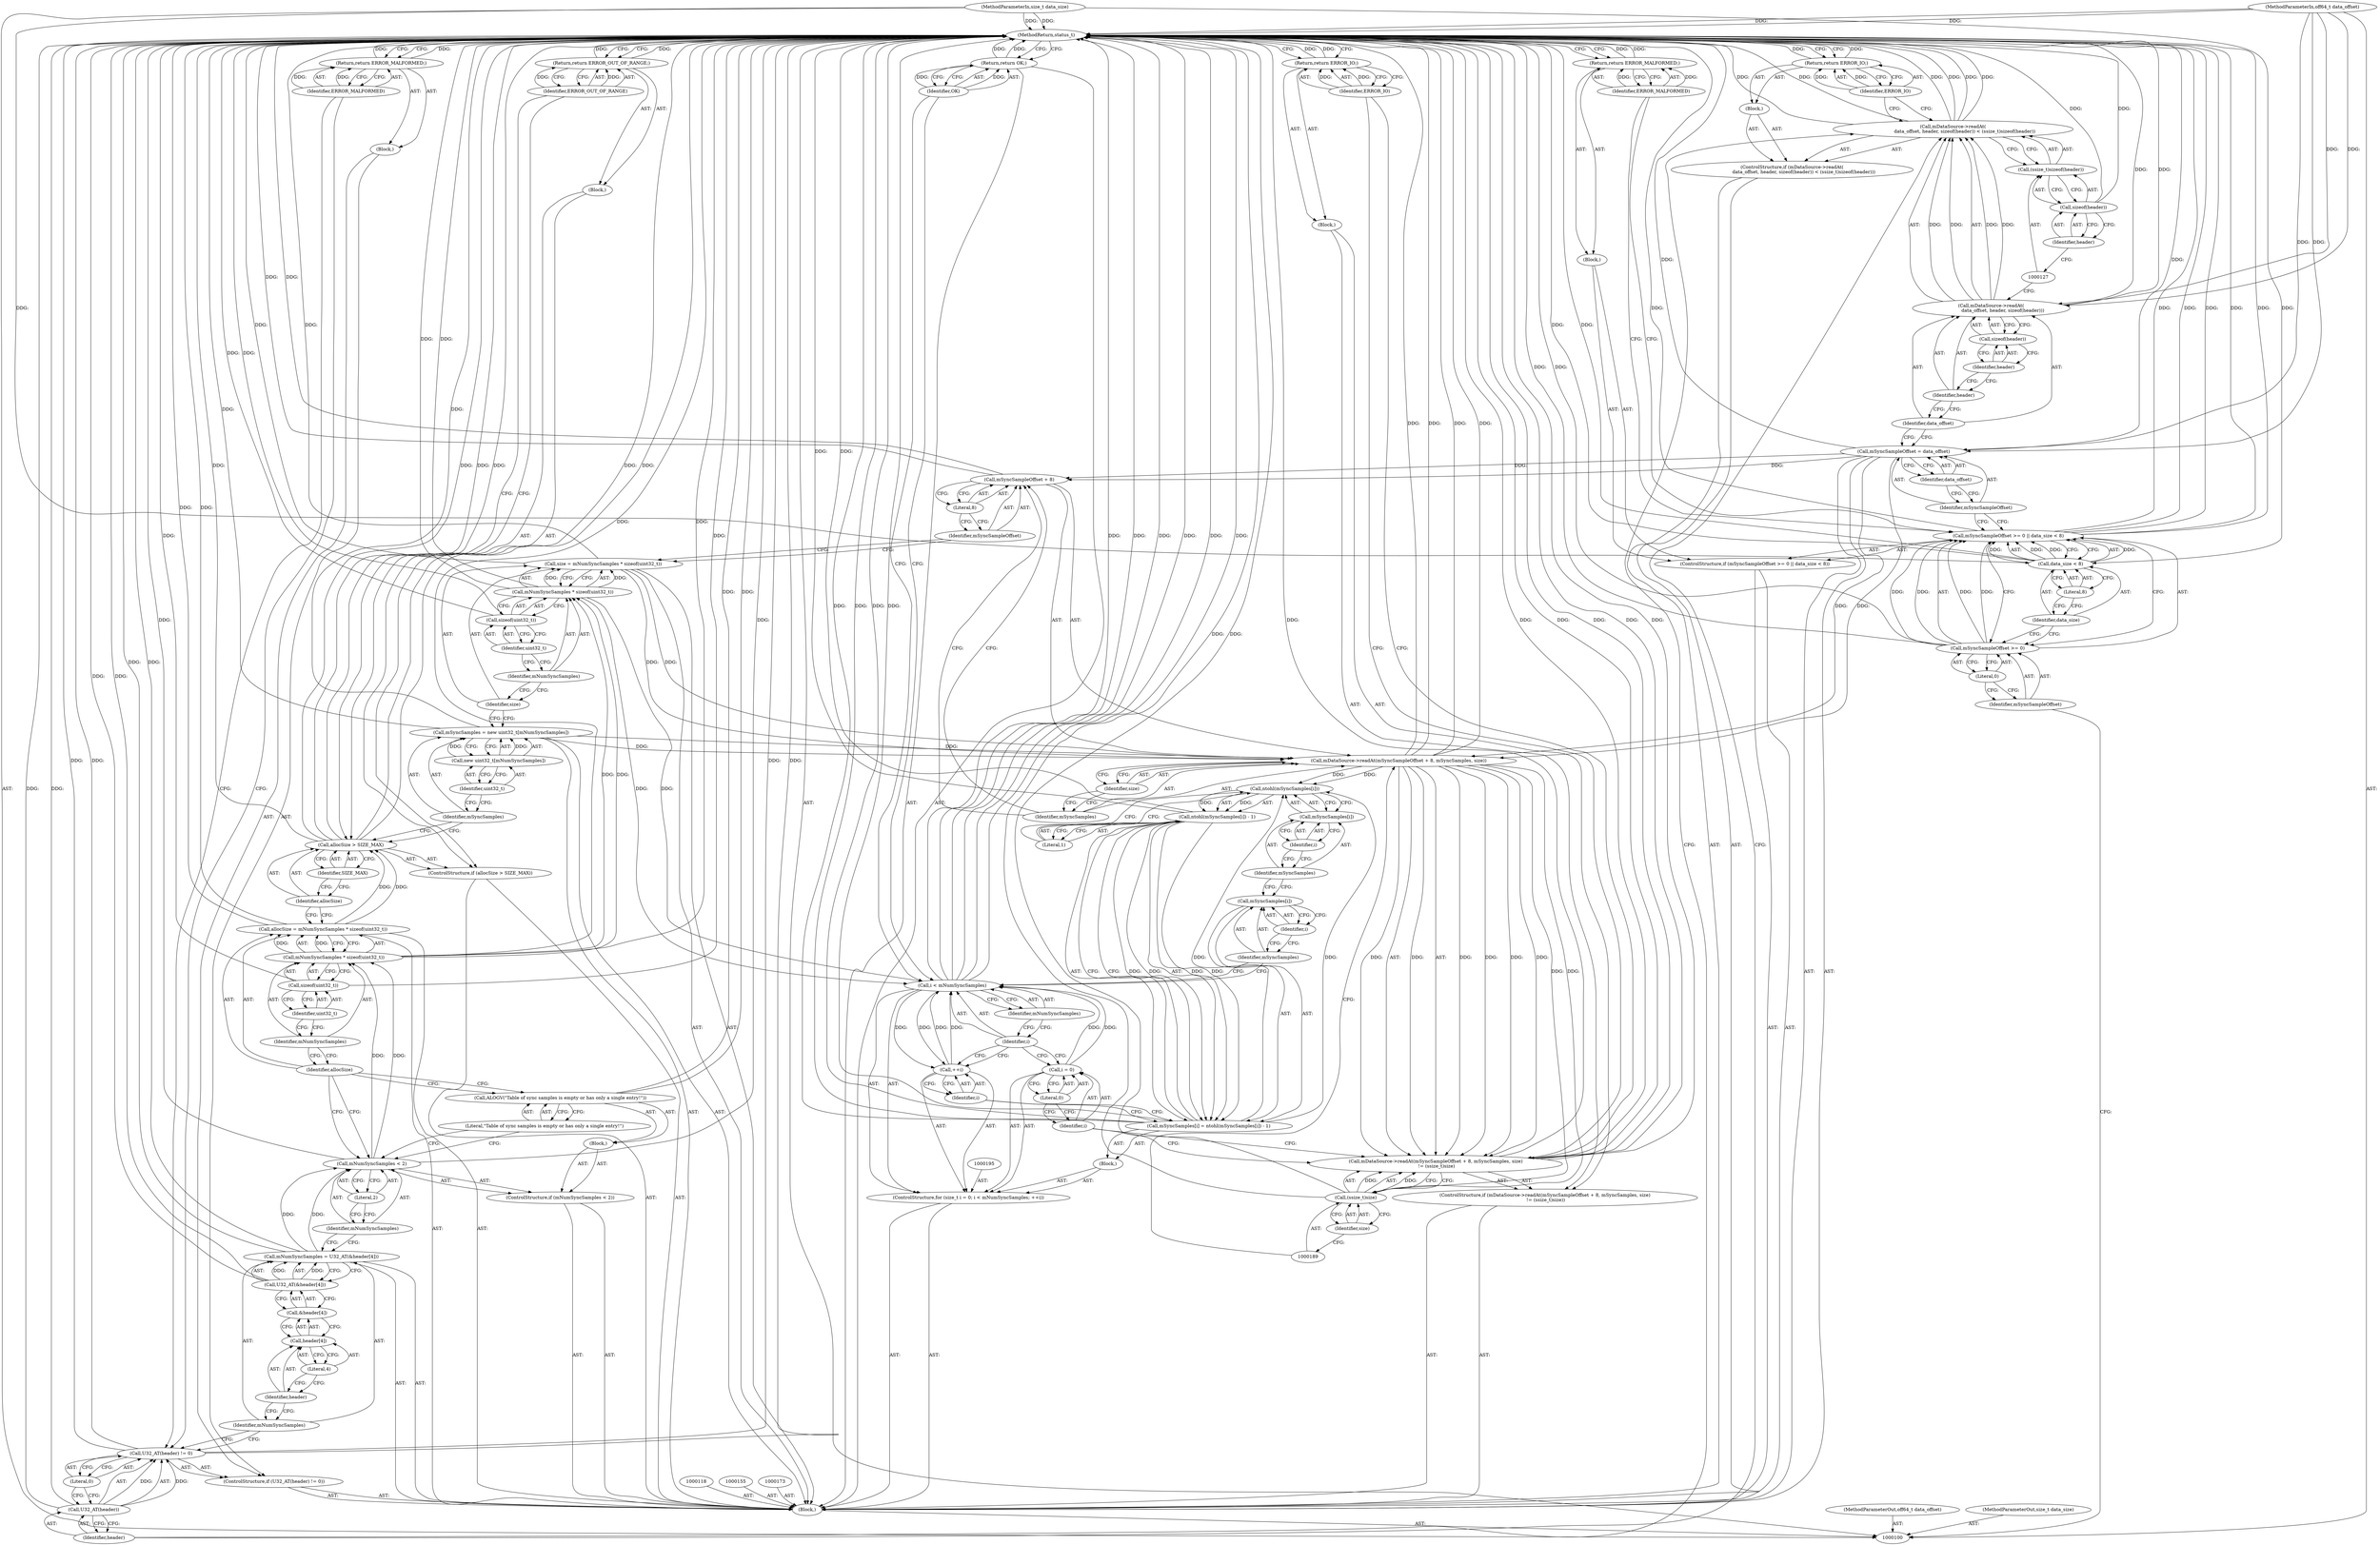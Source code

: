 digraph "0_Android_edd4a76eb4747bd19ed122df46fa46b452c12a0d_0" {
"1000217" [label="(MethodReturn,status_t)"];
"1000101" [label="(MethodParameterIn,off64_t data_offset)"];
"1000317" [label="(MethodParameterOut,off64_t data_offset)"];
"1000102" [label="(MethodParameterIn,size_t data_size)"];
"1000318" [label="(MethodParameterOut,size_t data_size)"];
"1000103" [label="(Block,)"];
"1000122" [label="(Identifier,data_offset)"];
"1000123" [label="(Identifier,header)"];
"1000124" [label="(Call,sizeof(header))"];
"1000125" [label="(Identifier,header)"];
"1000126" [label="(Call,(ssize_t)sizeof(header))"];
"1000128" [label="(Call,sizeof(header))"];
"1000129" [label="(Identifier,header)"];
"1000130" [label="(Block,)"];
"1000131" [label="(Return,return ERROR_IO;)"];
"1000132" [label="(Identifier,ERROR_IO)"];
"1000133" [label="(ControlStructure,if (U32_AT(header) != 0))"];
"1000136" [label="(Identifier,header)"];
"1000137" [label="(Literal,0)"];
"1000138" [label="(Block,)"];
"1000134" [label="(Call,U32_AT(header) != 0)"];
"1000135" [label="(Call,U32_AT(header))"];
"1000139" [label="(Return,return ERROR_MALFORMED;)"];
"1000140" [label="(Identifier,ERROR_MALFORMED)"];
"1000143" [label="(Call,U32_AT(&header[4]))"];
"1000144" [label="(Call,&header[4])"];
"1000145" [label="(Call,header[4])"];
"1000146" [label="(Identifier,header)"];
"1000147" [label="(Literal,4)"];
"1000141" [label="(Call,mNumSyncSamples = U32_AT(&header[4]))"];
"1000142" [label="(Identifier,mNumSyncSamples)"];
"1000104" [label="(ControlStructure,if (mSyncSampleOffset >= 0 || data_size < 8))"];
"1000108" [label="(Literal,0)"];
"1000109" [label="(Call,data_size < 8)"];
"1000110" [label="(Identifier,data_size)"];
"1000111" [label="(Literal,8)"];
"1000112" [label="(Block,)"];
"1000105" [label="(Call,mSyncSampleOffset >= 0 || data_size < 8)"];
"1000106" [label="(Call,mSyncSampleOffset >= 0)"];
"1000107" [label="(Identifier,mSyncSampleOffset)"];
"1000148" [label="(ControlStructure,if (mNumSyncSamples < 2))"];
"1000151" [label="(Literal,2)"];
"1000152" [label="(Block,)"];
"1000149" [label="(Call,mNumSyncSamples < 2)"];
"1000150" [label="(Identifier,mNumSyncSamples)"];
"1000154" [label="(Literal,\"Table of sync samples is empty or has only a single entry!\")"];
"1000153" [label="(Call,ALOGV(\"Table of sync samples is empty or has only a single entry!\"))"];
"1000156" [label="(Call,allocSize = mNumSyncSamples * sizeof(uint32_t))"];
"1000157" [label="(Identifier,allocSize)"];
"1000158" [label="(Call,mNumSyncSamples * sizeof(uint32_t))"];
"1000159" [label="(Identifier,mNumSyncSamples)"];
"1000160" [label="(Call,sizeof(uint32_t))"];
"1000161" [label="(Identifier,uint32_t)"];
"1000165" [label="(Identifier,SIZE_MAX)"];
"1000166" [label="(Block,)"];
"1000162" [label="(ControlStructure,if (allocSize > SIZE_MAX))"];
"1000163" [label="(Call,allocSize > SIZE_MAX)"];
"1000164" [label="(Identifier,allocSize)"];
"1000168" [label="(Identifier,ERROR_OUT_OF_RANGE)"];
"1000167" [label="(Return,return ERROR_OUT_OF_RANGE;)"];
"1000113" [label="(Return,return ERROR_MALFORMED;)"];
"1000114" [label="(Identifier,ERROR_MALFORMED)"];
"1000171" [label="(Call,new uint32_t[mNumSyncSamples])"];
"1000172" [label="(Identifier,uint32_t)"];
"1000169" [label="(Call,mSyncSamples = new uint32_t[mNumSyncSamples])"];
"1000170" [label="(Identifier,mSyncSamples)"];
"1000174" [label="(Call,size = mNumSyncSamples * sizeof(uint32_t))"];
"1000175" [label="(Identifier,size)"];
"1000176" [label="(Call,mNumSyncSamples * sizeof(uint32_t))"];
"1000177" [label="(Identifier,mNumSyncSamples)"];
"1000178" [label="(Call,sizeof(uint32_t))"];
"1000179" [label="(Identifier,uint32_t)"];
"1000183" [label="(Call,mSyncSampleOffset + 8)"];
"1000184" [label="(Identifier,mSyncSampleOffset)"];
"1000185" [label="(Literal,8)"];
"1000180" [label="(ControlStructure,if (mDataSource->readAt(mSyncSampleOffset + 8, mSyncSamples, size)\n != (ssize_t)size))"];
"1000186" [label="(Identifier,mSyncSamples)"];
"1000187" [label="(Identifier,size)"];
"1000181" [label="(Call,mDataSource->readAt(mSyncSampleOffset + 8, mSyncSamples, size)\n != (ssize_t)size)"];
"1000182" [label="(Call,mDataSource->readAt(mSyncSampleOffset + 8, mSyncSamples, size))"];
"1000190" [label="(Identifier,size)"];
"1000191" [label="(Block,)"];
"1000188" [label="(Call,(ssize_t)size)"];
"1000192" [label="(Return,return ERROR_IO;)"];
"1000193" [label="(Identifier,ERROR_IO)"];
"1000194" [label="(ControlStructure,for (size_t i = 0; i < mNumSyncSamples; ++i))"];
"1000196" [label="(Call,i = 0)"];
"1000197" [label="(Identifier,i)"];
"1000198" [label="(Literal,0)"];
"1000199" [label="(Call,i < mNumSyncSamples)"];
"1000200" [label="(Identifier,i)"];
"1000201" [label="(Identifier,mNumSyncSamples)"];
"1000202" [label="(Call,++i)"];
"1000203" [label="(Identifier,i)"];
"1000204" [label="(Block,)"];
"1000208" [label="(Identifier,i)"];
"1000209" [label="(Call,ntohl(mSyncSamples[i]) - 1)"];
"1000210" [label="(Call,ntohl(mSyncSamples[i]))"];
"1000211" [label="(Call,mSyncSamples[i])"];
"1000212" [label="(Identifier,mSyncSamples)"];
"1000213" [label="(Identifier,i)"];
"1000214" [label="(Literal,1)"];
"1000205" [label="(Call,mSyncSamples[i] = ntohl(mSyncSamples[i]) - 1)"];
"1000206" [label="(Call,mSyncSamples[i])"];
"1000207" [label="(Identifier,mSyncSamples)"];
"1000215" [label="(Return,return OK;)"];
"1000216" [label="(Identifier,OK)"];
"1000117" [label="(Identifier,data_offset)"];
"1000115" [label="(Call,mSyncSampleOffset = data_offset)"];
"1000116" [label="(Identifier,mSyncSampleOffset)"];
"1000119" [label="(ControlStructure,if (mDataSource->readAt(\n                data_offset, header, sizeof(header)) < (ssize_t)sizeof(header)))"];
"1000120" [label="(Call,mDataSource->readAt(\n                data_offset, header, sizeof(header)) < (ssize_t)sizeof(header))"];
"1000121" [label="(Call,mDataSource->readAt(\n                data_offset, header, sizeof(header)))"];
"1000217" -> "1000100"  [label="AST: "];
"1000217" -> "1000113"  [label="CFG: "];
"1000217" -> "1000131"  [label="CFG: "];
"1000217" -> "1000139"  [label="CFG: "];
"1000217" -> "1000167"  [label="CFG: "];
"1000217" -> "1000192"  [label="CFG: "];
"1000217" -> "1000215"  [label="CFG: "];
"1000131" -> "1000217"  [label="DDG: "];
"1000199" -> "1000217"  [label="DDG: "];
"1000199" -> "1000217"  [label="DDG: "];
"1000199" -> "1000217"  [label="DDG: "];
"1000205" -> "1000217"  [label="DDG: "];
"1000205" -> "1000217"  [label="DDG: "];
"1000178" -> "1000217"  [label="DDG: "];
"1000105" -> "1000217"  [label="DDG: "];
"1000105" -> "1000217"  [label="DDG: "];
"1000105" -> "1000217"  [label="DDG: "];
"1000183" -> "1000217"  [label="DDG: "];
"1000181" -> "1000217"  [label="DDG: "];
"1000181" -> "1000217"  [label="DDG: "];
"1000181" -> "1000217"  [label="DDG: "];
"1000153" -> "1000217"  [label="DDG: "];
"1000102" -> "1000217"  [label="DDG: "];
"1000176" -> "1000217"  [label="DDG: "];
"1000158" -> "1000217"  [label="DDG: "];
"1000163" -> "1000217"  [label="DDG: "];
"1000163" -> "1000217"  [label="DDG: "];
"1000163" -> "1000217"  [label="DDG: "];
"1000182" -> "1000217"  [label="DDG: "];
"1000182" -> "1000217"  [label="DDG: "];
"1000120" -> "1000217"  [label="DDG: "];
"1000120" -> "1000217"  [label="DDG: "];
"1000120" -> "1000217"  [label="DDG: "];
"1000209" -> "1000217"  [label="DDG: "];
"1000106" -> "1000217"  [label="DDG: "];
"1000188" -> "1000217"  [label="DDG: "];
"1000128" -> "1000217"  [label="DDG: "];
"1000156" -> "1000217"  [label="DDG: "];
"1000143" -> "1000217"  [label="DDG: "];
"1000134" -> "1000217"  [label="DDG: "];
"1000134" -> "1000217"  [label="DDG: "];
"1000149" -> "1000217"  [label="DDG: "];
"1000174" -> "1000217"  [label="DDG: "];
"1000101" -> "1000217"  [label="DDG: "];
"1000109" -> "1000217"  [label="DDG: "];
"1000141" -> "1000217"  [label="DDG: "];
"1000135" -> "1000217"  [label="DDG: "];
"1000121" -> "1000217"  [label="DDG: "];
"1000169" -> "1000217"  [label="DDG: "];
"1000160" -> "1000217"  [label="DDG: "];
"1000115" -> "1000217"  [label="DDG: "];
"1000139" -> "1000217"  [label="DDG: "];
"1000192" -> "1000217"  [label="DDG: "];
"1000215" -> "1000217"  [label="DDG: "];
"1000113" -> "1000217"  [label="DDG: "];
"1000167" -> "1000217"  [label="DDG: "];
"1000101" -> "1000100"  [label="AST: "];
"1000101" -> "1000217"  [label="DDG: "];
"1000101" -> "1000115"  [label="DDG: "];
"1000101" -> "1000121"  [label="DDG: "];
"1000317" -> "1000100"  [label="AST: "];
"1000102" -> "1000100"  [label="AST: "];
"1000102" -> "1000217"  [label="DDG: "];
"1000102" -> "1000109"  [label="DDG: "];
"1000318" -> "1000100"  [label="AST: "];
"1000103" -> "1000100"  [label="AST: "];
"1000104" -> "1000103"  [label="AST: "];
"1000115" -> "1000103"  [label="AST: "];
"1000118" -> "1000103"  [label="AST: "];
"1000119" -> "1000103"  [label="AST: "];
"1000133" -> "1000103"  [label="AST: "];
"1000141" -> "1000103"  [label="AST: "];
"1000148" -> "1000103"  [label="AST: "];
"1000155" -> "1000103"  [label="AST: "];
"1000156" -> "1000103"  [label="AST: "];
"1000162" -> "1000103"  [label="AST: "];
"1000169" -> "1000103"  [label="AST: "];
"1000173" -> "1000103"  [label="AST: "];
"1000174" -> "1000103"  [label="AST: "];
"1000180" -> "1000103"  [label="AST: "];
"1000194" -> "1000103"  [label="AST: "];
"1000215" -> "1000103"  [label="AST: "];
"1000122" -> "1000121"  [label="AST: "];
"1000122" -> "1000115"  [label="CFG: "];
"1000123" -> "1000122"  [label="CFG: "];
"1000123" -> "1000121"  [label="AST: "];
"1000123" -> "1000122"  [label="CFG: "];
"1000125" -> "1000123"  [label="CFG: "];
"1000124" -> "1000121"  [label="AST: "];
"1000124" -> "1000125"  [label="CFG: "];
"1000125" -> "1000124"  [label="AST: "];
"1000121" -> "1000124"  [label="CFG: "];
"1000125" -> "1000124"  [label="AST: "];
"1000125" -> "1000123"  [label="CFG: "];
"1000124" -> "1000125"  [label="CFG: "];
"1000126" -> "1000120"  [label="AST: "];
"1000126" -> "1000128"  [label="CFG: "];
"1000127" -> "1000126"  [label="AST: "];
"1000128" -> "1000126"  [label="AST: "];
"1000120" -> "1000126"  [label="CFG: "];
"1000128" -> "1000126"  [label="AST: "];
"1000128" -> "1000129"  [label="CFG: "];
"1000129" -> "1000128"  [label="AST: "];
"1000126" -> "1000128"  [label="CFG: "];
"1000128" -> "1000217"  [label="DDG: "];
"1000129" -> "1000128"  [label="AST: "];
"1000129" -> "1000127"  [label="CFG: "];
"1000128" -> "1000129"  [label="CFG: "];
"1000130" -> "1000119"  [label="AST: "];
"1000131" -> "1000130"  [label="AST: "];
"1000131" -> "1000130"  [label="AST: "];
"1000131" -> "1000132"  [label="CFG: "];
"1000132" -> "1000131"  [label="AST: "];
"1000217" -> "1000131"  [label="CFG: "];
"1000131" -> "1000217"  [label="DDG: "];
"1000132" -> "1000131"  [label="DDG: "];
"1000132" -> "1000131"  [label="AST: "];
"1000132" -> "1000120"  [label="CFG: "];
"1000131" -> "1000132"  [label="CFG: "];
"1000132" -> "1000131"  [label="DDG: "];
"1000133" -> "1000103"  [label="AST: "];
"1000134" -> "1000133"  [label="AST: "];
"1000138" -> "1000133"  [label="AST: "];
"1000136" -> "1000135"  [label="AST: "];
"1000136" -> "1000120"  [label="CFG: "];
"1000135" -> "1000136"  [label="CFG: "];
"1000137" -> "1000134"  [label="AST: "];
"1000137" -> "1000135"  [label="CFG: "];
"1000134" -> "1000137"  [label="CFG: "];
"1000138" -> "1000133"  [label="AST: "];
"1000139" -> "1000138"  [label="AST: "];
"1000134" -> "1000133"  [label="AST: "];
"1000134" -> "1000137"  [label="CFG: "];
"1000135" -> "1000134"  [label="AST: "];
"1000137" -> "1000134"  [label="AST: "];
"1000140" -> "1000134"  [label="CFG: "];
"1000142" -> "1000134"  [label="CFG: "];
"1000134" -> "1000217"  [label="DDG: "];
"1000134" -> "1000217"  [label="DDG: "];
"1000135" -> "1000134"  [label="DDG: "];
"1000135" -> "1000134"  [label="AST: "];
"1000135" -> "1000136"  [label="CFG: "];
"1000136" -> "1000135"  [label="AST: "];
"1000137" -> "1000135"  [label="CFG: "];
"1000135" -> "1000217"  [label="DDG: "];
"1000135" -> "1000134"  [label="DDG: "];
"1000139" -> "1000138"  [label="AST: "];
"1000139" -> "1000140"  [label="CFG: "];
"1000140" -> "1000139"  [label="AST: "];
"1000217" -> "1000139"  [label="CFG: "];
"1000139" -> "1000217"  [label="DDG: "];
"1000140" -> "1000139"  [label="DDG: "];
"1000140" -> "1000139"  [label="AST: "];
"1000140" -> "1000134"  [label="CFG: "];
"1000139" -> "1000140"  [label="CFG: "];
"1000140" -> "1000139"  [label="DDG: "];
"1000143" -> "1000141"  [label="AST: "];
"1000143" -> "1000144"  [label="CFG: "];
"1000144" -> "1000143"  [label="AST: "];
"1000141" -> "1000143"  [label="CFG: "];
"1000143" -> "1000217"  [label="DDG: "];
"1000143" -> "1000141"  [label="DDG: "];
"1000144" -> "1000143"  [label="AST: "];
"1000144" -> "1000145"  [label="CFG: "];
"1000145" -> "1000144"  [label="AST: "];
"1000143" -> "1000144"  [label="CFG: "];
"1000145" -> "1000144"  [label="AST: "];
"1000145" -> "1000147"  [label="CFG: "];
"1000146" -> "1000145"  [label="AST: "];
"1000147" -> "1000145"  [label="AST: "];
"1000144" -> "1000145"  [label="CFG: "];
"1000146" -> "1000145"  [label="AST: "];
"1000146" -> "1000142"  [label="CFG: "];
"1000147" -> "1000146"  [label="CFG: "];
"1000147" -> "1000145"  [label="AST: "];
"1000147" -> "1000146"  [label="CFG: "];
"1000145" -> "1000147"  [label="CFG: "];
"1000141" -> "1000103"  [label="AST: "];
"1000141" -> "1000143"  [label="CFG: "];
"1000142" -> "1000141"  [label="AST: "];
"1000143" -> "1000141"  [label="AST: "];
"1000150" -> "1000141"  [label="CFG: "];
"1000141" -> "1000217"  [label="DDG: "];
"1000143" -> "1000141"  [label="DDG: "];
"1000141" -> "1000149"  [label="DDG: "];
"1000142" -> "1000141"  [label="AST: "];
"1000142" -> "1000134"  [label="CFG: "];
"1000146" -> "1000142"  [label="CFG: "];
"1000104" -> "1000103"  [label="AST: "];
"1000105" -> "1000104"  [label="AST: "];
"1000112" -> "1000104"  [label="AST: "];
"1000108" -> "1000106"  [label="AST: "];
"1000108" -> "1000107"  [label="CFG: "];
"1000106" -> "1000108"  [label="CFG: "];
"1000109" -> "1000105"  [label="AST: "];
"1000109" -> "1000111"  [label="CFG: "];
"1000110" -> "1000109"  [label="AST: "];
"1000111" -> "1000109"  [label="AST: "];
"1000105" -> "1000109"  [label="CFG: "];
"1000109" -> "1000217"  [label="DDG: "];
"1000109" -> "1000105"  [label="DDG: "];
"1000109" -> "1000105"  [label="DDG: "];
"1000102" -> "1000109"  [label="DDG: "];
"1000110" -> "1000109"  [label="AST: "];
"1000110" -> "1000106"  [label="CFG: "];
"1000111" -> "1000110"  [label="CFG: "];
"1000111" -> "1000109"  [label="AST: "];
"1000111" -> "1000110"  [label="CFG: "];
"1000109" -> "1000111"  [label="CFG: "];
"1000112" -> "1000104"  [label="AST: "];
"1000113" -> "1000112"  [label="AST: "];
"1000105" -> "1000104"  [label="AST: "];
"1000105" -> "1000106"  [label="CFG: "];
"1000105" -> "1000109"  [label="CFG: "];
"1000106" -> "1000105"  [label="AST: "];
"1000109" -> "1000105"  [label="AST: "];
"1000114" -> "1000105"  [label="CFG: "];
"1000116" -> "1000105"  [label="CFG: "];
"1000105" -> "1000217"  [label="DDG: "];
"1000105" -> "1000217"  [label="DDG: "];
"1000105" -> "1000217"  [label="DDG: "];
"1000106" -> "1000105"  [label="DDG: "];
"1000106" -> "1000105"  [label="DDG: "];
"1000109" -> "1000105"  [label="DDG: "];
"1000109" -> "1000105"  [label="DDG: "];
"1000106" -> "1000105"  [label="AST: "];
"1000106" -> "1000108"  [label="CFG: "];
"1000107" -> "1000106"  [label="AST: "];
"1000108" -> "1000106"  [label="AST: "];
"1000110" -> "1000106"  [label="CFG: "];
"1000105" -> "1000106"  [label="CFG: "];
"1000106" -> "1000217"  [label="DDG: "];
"1000106" -> "1000105"  [label="DDG: "];
"1000106" -> "1000105"  [label="DDG: "];
"1000107" -> "1000106"  [label="AST: "];
"1000107" -> "1000100"  [label="CFG: "];
"1000108" -> "1000107"  [label="CFG: "];
"1000148" -> "1000103"  [label="AST: "];
"1000149" -> "1000148"  [label="AST: "];
"1000152" -> "1000148"  [label="AST: "];
"1000151" -> "1000149"  [label="AST: "];
"1000151" -> "1000150"  [label="CFG: "];
"1000149" -> "1000151"  [label="CFG: "];
"1000152" -> "1000148"  [label="AST: "];
"1000153" -> "1000152"  [label="AST: "];
"1000149" -> "1000148"  [label="AST: "];
"1000149" -> "1000151"  [label="CFG: "];
"1000150" -> "1000149"  [label="AST: "];
"1000151" -> "1000149"  [label="AST: "];
"1000154" -> "1000149"  [label="CFG: "];
"1000157" -> "1000149"  [label="CFG: "];
"1000149" -> "1000217"  [label="DDG: "];
"1000141" -> "1000149"  [label="DDG: "];
"1000149" -> "1000158"  [label="DDG: "];
"1000150" -> "1000149"  [label="AST: "];
"1000150" -> "1000141"  [label="CFG: "];
"1000151" -> "1000150"  [label="CFG: "];
"1000154" -> "1000153"  [label="AST: "];
"1000154" -> "1000149"  [label="CFG: "];
"1000153" -> "1000154"  [label="CFG: "];
"1000153" -> "1000152"  [label="AST: "];
"1000153" -> "1000154"  [label="CFG: "];
"1000154" -> "1000153"  [label="AST: "];
"1000157" -> "1000153"  [label="CFG: "];
"1000153" -> "1000217"  [label="DDG: "];
"1000156" -> "1000103"  [label="AST: "];
"1000156" -> "1000158"  [label="CFG: "];
"1000157" -> "1000156"  [label="AST: "];
"1000158" -> "1000156"  [label="AST: "];
"1000164" -> "1000156"  [label="CFG: "];
"1000156" -> "1000217"  [label="DDG: "];
"1000158" -> "1000156"  [label="DDG: "];
"1000156" -> "1000163"  [label="DDG: "];
"1000157" -> "1000156"  [label="AST: "];
"1000157" -> "1000153"  [label="CFG: "];
"1000157" -> "1000149"  [label="CFG: "];
"1000159" -> "1000157"  [label="CFG: "];
"1000158" -> "1000156"  [label="AST: "];
"1000158" -> "1000160"  [label="CFG: "];
"1000159" -> "1000158"  [label="AST: "];
"1000160" -> "1000158"  [label="AST: "];
"1000156" -> "1000158"  [label="CFG: "];
"1000158" -> "1000217"  [label="DDG: "];
"1000158" -> "1000156"  [label="DDG: "];
"1000149" -> "1000158"  [label="DDG: "];
"1000158" -> "1000176"  [label="DDG: "];
"1000159" -> "1000158"  [label="AST: "];
"1000159" -> "1000157"  [label="CFG: "];
"1000161" -> "1000159"  [label="CFG: "];
"1000160" -> "1000158"  [label="AST: "];
"1000160" -> "1000161"  [label="CFG: "];
"1000161" -> "1000160"  [label="AST: "];
"1000158" -> "1000160"  [label="CFG: "];
"1000160" -> "1000217"  [label="DDG: "];
"1000161" -> "1000160"  [label="AST: "];
"1000161" -> "1000159"  [label="CFG: "];
"1000160" -> "1000161"  [label="CFG: "];
"1000165" -> "1000163"  [label="AST: "];
"1000165" -> "1000164"  [label="CFG: "];
"1000163" -> "1000165"  [label="CFG: "];
"1000166" -> "1000162"  [label="AST: "];
"1000167" -> "1000166"  [label="AST: "];
"1000162" -> "1000103"  [label="AST: "];
"1000163" -> "1000162"  [label="AST: "];
"1000166" -> "1000162"  [label="AST: "];
"1000163" -> "1000162"  [label="AST: "];
"1000163" -> "1000165"  [label="CFG: "];
"1000164" -> "1000163"  [label="AST: "];
"1000165" -> "1000163"  [label="AST: "];
"1000168" -> "1000163"  [label="CFG: "];
"1000170" -> "1000163"  [label="CFG: "];
"1000163" -> "1000217"  [label="DDG: "];
"1000163" -> "1000217"  [label="DDG: "];
"1000163" -> "1000217"  [label="DDG: "];
"1000156" -> "1000163"  [label="DDG: "];
"1000164" -> "1000163"  [label="AST: "];
"1000164" -> "1000156"  [label="CFG: "];
"1000165" -> "1000164"  [label="CFG: "];
"1000168" -> "1000167"  [label="AST: "];
"1000168" -> "1000163"  [label="CFG: "];
"1000167" -> "1000168"  [label="CFG: "];
"1000168" -> "1000167"  [label="DDG: "];
"1000167" -> "1000166"  [label="AST: "];
"1000167" -> "1000168"  [label="CFG: "];
"1000168" -> "1000167"  [label="AST: "];
"1000217" -> "1000167"  [label="CFG: "];
"1000167" -> "1000217"  [label="DDG: "];
"1000168" -> "1000167"  [label="DDG: "];
"1000113" -> "1000112"  [label="AST: "];
"1000113" -> "1000114"  [label="CFG: "];
"1000114" -> "1000113"  [label="AST: "];
"1000217" -> "1000113"  [label="CFG: "];
"1000113" -> "1000217"  [label="DDG: "];
"1000114" -> "1000113"  [label="DDG: "];
"1000114" -> "1000113"  [label="AST: "];
"1000114" -> "1000105"  [label="CFG: "];
"1000113" -> "1000114"  [label="CFG: "];
"1000114" -> "1000113"  [label="DDG: "];
"1000171" -> "1000169"  [label="AST: "];
"1000171" -> "1000172"  [label="CFG: "];
"1000172" -> "1000171"  [label="AST: "];
"1000169" -> "1000171"  [label="CFG: "];
"1000171" -> "1000169"  [label="DDG: "];
"1000172" -> "1000171"  [label="AST: "];
"1000172" -> "1000170"  [label="CFG: "];
"1000171" -> "1000172"  [label="CFG: "];
"1000169" -> "1000103"  [label="AST: "];
"1000169" -> "1000171"  [label="CFG: "];
"1000170" -> "1000169"  [label="AST: "];
"1000171" -> "1000169"  [label="AST: "];
"1000175" -> "1000169"  [label="CFG: "];
"1000169" -> "1000217"  [label="DDG: "];
"1000171" -> "1000169"  [label="DDG: "];
"1000169" -> "1000182"  [label="DDG: "];
"1000170" -> "1000169"  [label="AST: "];
"1000170" -> "1000163"  [label="CFG: "];
"1000172" -> "1000170"  [label="CFG: "];
"1000174" -> "1000103"  [label="AST: "];
"1000174" -> "1000176"  [label="CFG: "];
"1000175" -> "1000174"  [label="AST: "];
"1000176" -> "1000174"  [label="AST: "];
"1000184" -> "1000174"  [label="CFG: "];
"1000174" -> "1000217"  [label="DDG: "];
"1000176" -> "1000174"  [label="DDG: "];
"1000174" -> "1000182"  [label="DDG: "];
"1000175" -> "1000174"  [label="AST: "];
"1000175" -> "1000169"  [label="CFG: "];
"1000177" -> "1000175"  [label="CFG: "];
"1000176" -> "1000174"  [label="AST: "];
"1000176" -> "1000178"  [label="CFG: "];
"1000177" -> "1000176"  [label="AST: "];
"1000178" -> "1000176"  [label="AST: "];
"1000174" -> "1000176"  [label="CFG: "];
"1000176" -> "1000217"  [label="DDG: "];
"1000176" -> "1000174"  [label="DDG: "];
"1000158" -> "1000176"  [label="DDG: "];
"1000176" -> "1000199"  [label="DDG: "];
"1000177" -> "1000176"  [label="AST: "];
"1000177" -> "1000175"  [label="CFG: "];
"1000179" -> "1000177"  [label="CFG: "];
"1000178" -> "1000176"  [label="AST: "];
"1000178" -> "1000179"  [label="CFG: "];
"1000179" -> "1000178"  [label="AST: "];
"1000176" -> "1000178"  [label="CFG: "];
"1000178" -> "1000217"  [label="DDG: "];
"1000179" -> "1000178"  [label="AST: "];
"1000179" -> "1000177"  [label="CFG: "];
"1000178" -> "1000179"  [label="CFG: "];
"1000183" -> "1000182"  [label="AST: "];
"1000183" -> "1000185"  [label="CFG: "];
"1000184" -> "1000183"  [label="AST: "];
"1000185" -> "1000183"  [label="AST: "];
"1000186" -> "1000183"  [label="CFG: "];
"1000183" -> "1000217"  [label="DDG: "];
"1000115" -> "1000183"  [label="DDG: "];
"1000184" -> "1000183"  [label="AST: "];
"1000184" -> "1000174"  [label="CFG: "];
"1000185" -> "1000184"  [label="CFG: "];
"1000185" -> "1000183"  [label="AST: "];
"1000185" -> "1000184"  [label="CFG: "];
"1000183" -> "1000185"  [label="CFG: "];
"1000180" -> "1000103"  [label="AST: "];
"1000181" -> "1000180"  [label="AST: "];
"1000191" -> "1000180"  [label="AST: "];
"1000186" -> "1000182"  [label="AST: "];
"1000186" -> "1000183"  [label="CFG: "];
"1000187" -> "1000186"  [label="CFG: "];
"1000187" -> "1000182"  [label="AST: "];
"1000187" -> "1000186"  [label="CFG: "];
"1000182" -> "1000187"  [label="CFG: "];
"1000181" -> "1000180"  [label="AST: "];
"1000181" -> "1000188"  [label="CFG: "];
"1000182" -> "1000181"  [label="AST: "];
"1000188" -> "1000181"  [label="AST: "];
"1000193" -> "1000181"  [label="CFG: "];
"1000197" -> "1000181"  [label="CFG: "];
"1000181" -> "1000217"  [label="DDG: "];
"1000181" -> "1000217"  [label="DDG: "];
"1000181" -> "1000217"  [label="DDG: "];
"1000182" -> "1000181"  [label="DDG: "];
"1000182" -> "1000181"  [label="DDG: "];
"1000182" -> "1000181"  [label="DDG: "];
"1000188" -> "1000181"  [label="DDG: "];
"1000182" -> "1000181"  [label="AST: "];
"1000182" -> "1000187"  [label="CFG: "];
"1000183" -> "1000182"  [label="AST: "];
"1000186" -> "1000182"  [label="AST: "];
"1000187" -> "1000182"  [label="AST: "];
"1000189" -> "1000182"  [label="CFG: "];
"1000182" -> "1000217"  [label="DDG: "];
"1000182" -> "1000217"  [label="DDG: "];
"1000182" -> "1000181"  [label="DDG: "];
"1000182" -> "1000181"  [label="DDG: "];
"1000182" -> "1000181"  [label="DDG: "];
"1000115" -> "1000182"  [label="DDG: "];
"1000169" -> "1000182"  [label="DDG: "];
"1000174" -> "1000182"  [label="DDG: "];
"1000182" -> "1000188"  [label="DDG: "];
"1000182" -> "1000210"  [label="DDG: "];
"1000190" -> "1000188"  [label="AST: "];
"1000190" -> "1000189"  [label="CFG: "];
"1000188" -> "1000190"  [label="CFG: "];
"1000191" -> "1000180"  [label="AST: "];
"1000192" -> "1000191"  [label="AST: "];
"1000188" -> "1000181"  [label="AST: "];
"1000188" -> "1000190"  [label="CFG: "];
"1000189" -> "1000188"  [label="AST: "];
"1000190" -> "1000188"  [label="AST: "];
"1000181" -> "1000188"  [label="CFG: "];
"1000188" -> "1000217"  [label="DDG: "];
"1000188" -> "1000181"  [label="DDG: "];
"1000182" -> "1000188"  [label="DDG: "];
"1000192" -> "1000191"  [label="AST: "];
"1000192" -> "1000193"  [label="CFG: "];
"1000193" -> "1000192"  [label="AST: "];
"1000217" -> "1000192"  [label="CFG: "];
"1000192" -> "1000217"  [label="DDG: "];
"1000193" -> "1000192"  [label="DDG: "];
"1000193" -> "1000192"  [label="AST: "];
"1000193" -> "1000181"  [label="CFG: "];
"1000192" -> "1000193"  [label="CFG: "];
"1000193" -> "1000192"  [label="DDG: "];
"1000194" -> "1000103"  [label="AST: "];
"1000195" -> "1000194"  [label="AST: "];
"1000196" -> "1000194"  [label="AST: "];
"1000199" -> "1000194"  [label="AST: "];
"1000202" -> "1000194"  [label="AST: "];
"1000204" -> "1000194"  [label="AST: "];
"1000196" -> "1000194"  [label="AST: "];
"1000196" -> "1000198"  [label="CFG: "];
"1000197" -> "1000196"  [label="AST: "];
"1000198" -> "1000196"  [label="AST: "];
"1000200" -> "1000196"  [label="CFG: "];
"1000196" -> "1000199"  [label="DDG: "];
"1000197" -> "1000196"  [label="AST: "];
"1000197" -> "1000181"  [label="CFG: "];
"1000198" -> "1000197"  [label="CFG: "];
"1000198" -> "1000196"  [label="AST: "];
"1000198" -> "1000197"  [label="CFG: "];
"1000196" -> "1000198"  [label="CFG: "];
"1000199" -> "1000194"  [label="AST: "];
"1000199" -> "1000201"  [label="CFG: "];
"1000200" -> "1000199"  [label="AST: "];
"1000201" -> "1000199"  [label="AST: "];
"1000207" -> "1000199"  [label="CFG: "];
"1000216" -> "1000199"  [label="CFG: "];
"1000199" -> "1000217"  [label="DDG: "];
"1000199" -> "1000217"  [label="DDG: "];
"1000199" -> "1000217"  [label="DDG: "];
"1000202" -> "1000199"  [label="DDG: "];
"1000196" -> "1000199"  [label="DDG: "];
"1000176" -> "1000199"  [label="DDG: "];
"1000199" -> "1000202"  [label="DDG: "];
"1000200" -> "1000199"  [label="AST: "];
"1000200" -> "1000196"  [label="CFG: "];
"1000200" -> "1000202"  [label="CFG: "];
"1000201" -> "1000200"  [label="CFG: "];
"1000201" -> "1000199"  [label="AST: "];
"1000201" -> "1000200"  [label="CFG: "];
"1000199" -> "1000201"  [label="CFG: "];
"1000202" -> "1000194"  [label="AST: "];
"1000202" -> "1000203"  [label="CFG: "];
"1000203" -> "1000202"  [label="AST: "];
"1000200" -> "1000202"  [label="CFG: "];
"1000202" -> "1000199"  [label="DDG: "];
"1000199" -> "1000202"  [label="DDG: "];
"1000203" -> "1000202"  [label="AST: "];
"1000203" -> "1000205"  [label="CFG: "];
"1000202" -> "1000203"  [label="CFG: "];
"1000204" -> "1000194"  [label="AST: "];
"1000205" -> "1000204"  [label="AST: "];
"1000208" -> "1000206"  [label="AST: "];
"1000208" -> "1000207"  [label="CFG: "];
"1000206" -> "1000208"  [label="CFG: "];
"1000209" -> "1000205"  [label="AST: "];
"1000209" -> "1000214"  [label="CFG: "];
"1000210" -> "1000209"  [label="AST: "];
"1000214" -> "1000209"  [label="AST: "];
"1000205" -> "1000209"  [label="CFG: "];
"1000209" -> "1000217"  [label="DDG: "];
"1000209" -> "1000205"  [label="DDG: "];
"1000209" -> "1000205"  [label="DDG: "];
"1000210" -> "1000209"  [label="DDG: "];
"1000210" -> "1000209"  [label="AST: "];
"1000210" -> "1000211"  [label="CFG: "];
"1000211" -> "1000210"  [label="AST: "];
"1000214" -> "1000210"  [label="CFG: "];
"1000210" -> "1000209"  [label="DDG: "];
"1000182" -> "1000210"  [label="DDG: "];
"1000205" -> "1000210"  [label="DDG: "];
"1000211" -> "1000210"  [label="AST: "];
"1000211" -> "1000213"  [label="CFG: "];
"1000212" -> "1000211"  [label="AST: "];
"1000213" -> "1000211"  [label="AST: "];
"1000210" -> "1000211"  [label="CFG: "];
"1000212" -> "1000211"  [label="AST: "];
"1000212" -> "1000206"  [label="CFG: "];
"1000213" -> "1000212"  [label="CFG: "];
"1000213" -> "1000211"  [label="AST: "];
"1000213" -> "1000212"  [label="CFG: "];
"1000211" -> "1000213"  [label="CFG: "];
"1000214" -> "1000209"  [label="AST: "];
"1000214" -> "1000210"  [label="CFG: "];
"1000209" -> "1000214"  [label="CFG: "];
"1000205" -> "1000204"  [label="AST: "];
"1000205" -> "1000209"  [label="CFG: "];
"1000206" -> "1000205"  [label="AST: "];
"1000209" -> "1000205"  [label="AST: "];
"1000203" -> "1000205"  [label="CFG: "];
"1000205" -> "1000217"  [label="DDG: "];
"1000205" -> "1000217"  [label="DDG: "];
"1000209" -> "1000205"  [label="DDG: "];
"1000209" -> "1000205"  [label="DDG: "];
"1000205" -> "1000210"  [label="DDG: "];
"1000206" -> "1000205"  [label="AST: "];
"1000206" -> "1000208"  [label="CFG: "];
"1000207" -> "1000206"  [label="AST: "];
"1000208" -> "1000206"  [label="AST: "];
"1000212" -> "1000206"  [label="CFG: "];
"1000207" -> "1000206"  [label="AST: "];
"1000207" -> "1000199"  [label="CFG: "];
"1000208" -> "1000207"  [label="CFG: "];
"1000215" -> "1000103"  [label="AST: "];
"1000215" -> "1000216"  [label="CFG: "];
"1000216" -> "1000215"  [label="AST: "];
"1000217" -> "1000215"  [label="CFG: "];
"1000215" -> "1000217"  [label="DDG: "];
"1000216" -> "1000215"  [label="DDG: "];
"1000216" -> "1000215"  [label="AST: "];
"1000216" -> "1000199"  [label="CFG: "];
"1000215" -> "1000216"  [label="CFG: "];
"1000216" -> "1000215"  [label="DDG: "];
"1000117" -> "1000115"  [label="AST: "];
"1000117" -> "1000116"  [label="CFG: "];
"1000115" -> "1000117"  [label="CFG: "];
"1000115" -> "1000103"  [label="AST: "];
"1000115" -> "1000117"  [label="CFG: "];
"1000116" -> "1000115"  [label="AST: "];
"1000117" -> "1000115"  [label="AST: "];
"1000122" -> "1000115"  [label="CFG: "];
"1000115" -> "1000217"  [label="DDG: "];
"1000101" -> "1000115"  [label="DDG: "];
"1000115" -> "1000182"  [label="DDG: "];
"1000115" -> "1000183"  [label="DDG: "];
"1000116" -> "1000115"  [label="AST: "];
"1000116" -> "1000105"  [label="CFG: "];
"1000117" -> "1000116"  [label="CFG: "];
"1000119" -> "1000103"  [label="AST: "];
"1000120" -> "1000119"  [label="AST: "];
"1000130" -> "1000119"  [label="AST: "];
"1000120" -> "1000119"  [label="AST: "];
"1000120" -> "1000126"  [label="CFG: "];
"1000121" -> "1000120"  [label="AST: "];
"1000126" -> "1000120"  [label="AST: "];
"1000132" -> "1000120"  [label="CFG: "];
"1000136" -> "1000120"  [label="CFG: "];
"1000120" -> "1000217"  [label="DDG: "];
"1000120" -> "1000217"  [label="DDG: "];
"1000120" -> "1000217"  [label="DDG: "];
"1000121" -> "1000120"  [label="DDG: "];
"1000121" -> "1000120"  [label="DDG: "];
"1000121" -> "1000120"  [label="AST: "];
"1000121" -> "1000124"  [label="CFG: "];
"1000122" -> "1000121"  [label="AST: "];
"1000123" -> "1000121"  [label="AST: "];
"1000124" -> "1000121"  [label="AST: "];
"1000127" -> "1000121"  [label="CFG: "];
"1000121" -> "1000217"  [label="DDG: "];
"1000121" -> "1000120"  [label="DDG: "];
"1000121" -> "1000120"  [label="DDG: "];
"1000101" -> "1000121"  [label="DDG: "];
}
